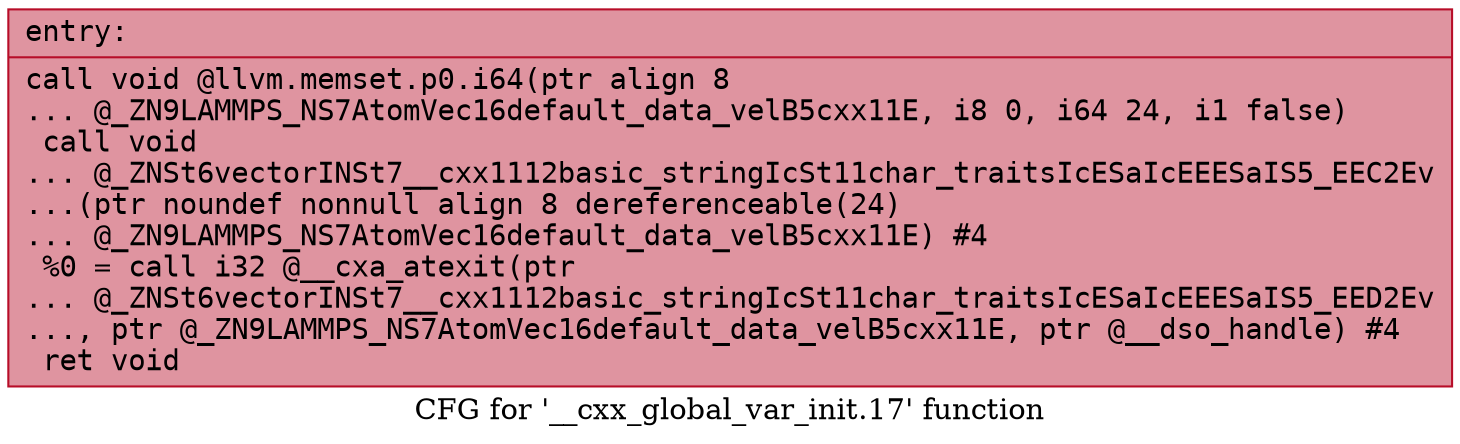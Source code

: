 digraph "CFG for '__cxx_global_var_init.17' function" {
	label="CFG for '__cxx_global_var_init.17' function";

	Node0x56285a89c2c0 [shape=record,color="#b70d28ff", style=filled, fillcolor="#b70d2870" fontname="Courier",label="{entry:\l|  call void @llvm.memset.p0.i64(ptr align 8\l... @_ZN9LAMMPS_NS7AtomVec16default_data_velB5cxx11E, i8 0, i64 24, i1 false)\l  call void\l... @_ZNSt6vectorINSt7__cxx1112basic_stringIcSt11char_traitsIcESaIcEEESaIS5_EEC2Ev\l...(ptr noundef nonnull align 8 dereferenceable(24)\l... @_ZN9LAMMPS_NS7AtomVec16default_data_velB5cxx11E) #4\l  %0 = call i32 @__cxa_atexit(ptr\l... @_ZNSt6vectorINSt7__cxx1112basic_stringIcSt11char_traitsIcESaIcEEESaIS5_EED2Ev\l..., ptr @_ZN9LAMMPS_NS7AtomVec16default_data_velB5cxx11E, ptr @__dso_handle) #4\l  ret void\l}"];
}
